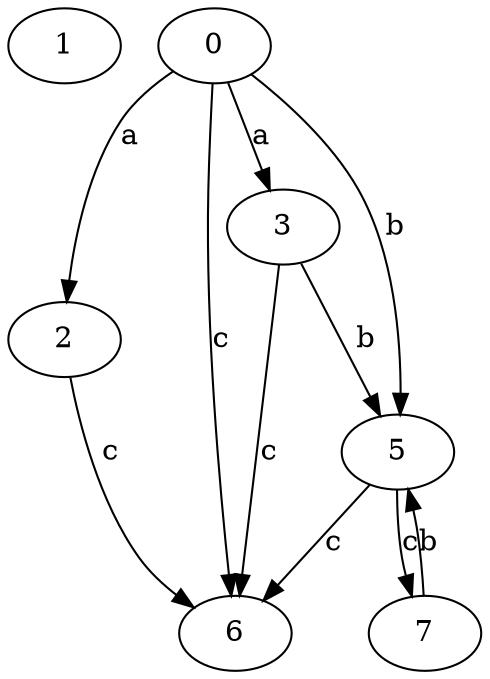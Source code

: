 strict digraph  {
1;
2;
3;
0;
5;
6;
7;
2 -> 6  [label=c];
3 -> 5  [label=b];
3 -> 6  [label=c];
0 -> 2  [label=a];
0 -> 3  [label=a];
0 -> 5  [label=b];
0 -> 6  [label=c];
5 -> 6  [label=c];
5 -> 7  [label=c];
7 -> 5  [label=b];
}
